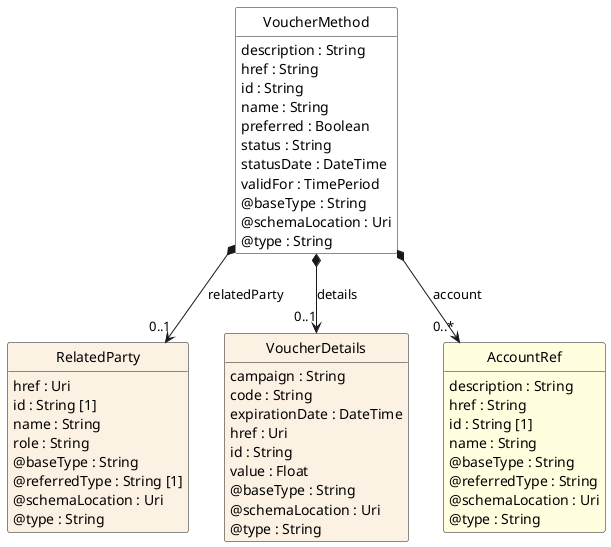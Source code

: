 @startuml
hide circle
hide methods
hide stereotype
show <<Enumeration>> stereotype
skinparam class {
   BackgroundColor<<Enumeration>> #E6F5F7
   BackgroundColor<<Ref>> #FFFFE0
   BackgroundColor<<Pivot>> #FFFFFFF
   BackgroundColor<<SimpleType>> #E2F0DA
   BackgroundColor #FCF2E3
}

class VoucherMethod <<Pivot>> {
    description : String
    href : String
    id : String
    name : String
    preferred : Boolean
    status : String
    statusDate : DateTime
    validFor : TimePeriod
    @baseType : String
    @schemaLocation : Uri
    @type : String
}

class RelatedParty  {
    href : Uri
    id : String [1]
    name : String
    role : String
    @baseType : String
    @referredType : String [1]
    @schemaLocation : Uri
    @type : String
}

class VoucherDetails  {
    campaign : String
    code : String
    expirationDate : DateTime
    href : Uri
    id : String
    value : Float
    @baseType : String
    @schemaLocation : Uri
    @type : String
}

class AccountRef  <<Ref>> {
    description : String
    href : String
    id : String [1]
    name : String
    @baseType : String
    @referredType : String
    @schemaLocation : Uri
    @type : String
}

VoucherMethod *-->  "0..1" VoucherDetails : details

VoucherMethod *-->  "0..1" RelatedParty : relatedParty

VoucherMethod *-->  "0..*" AccountRef : account

@enduml